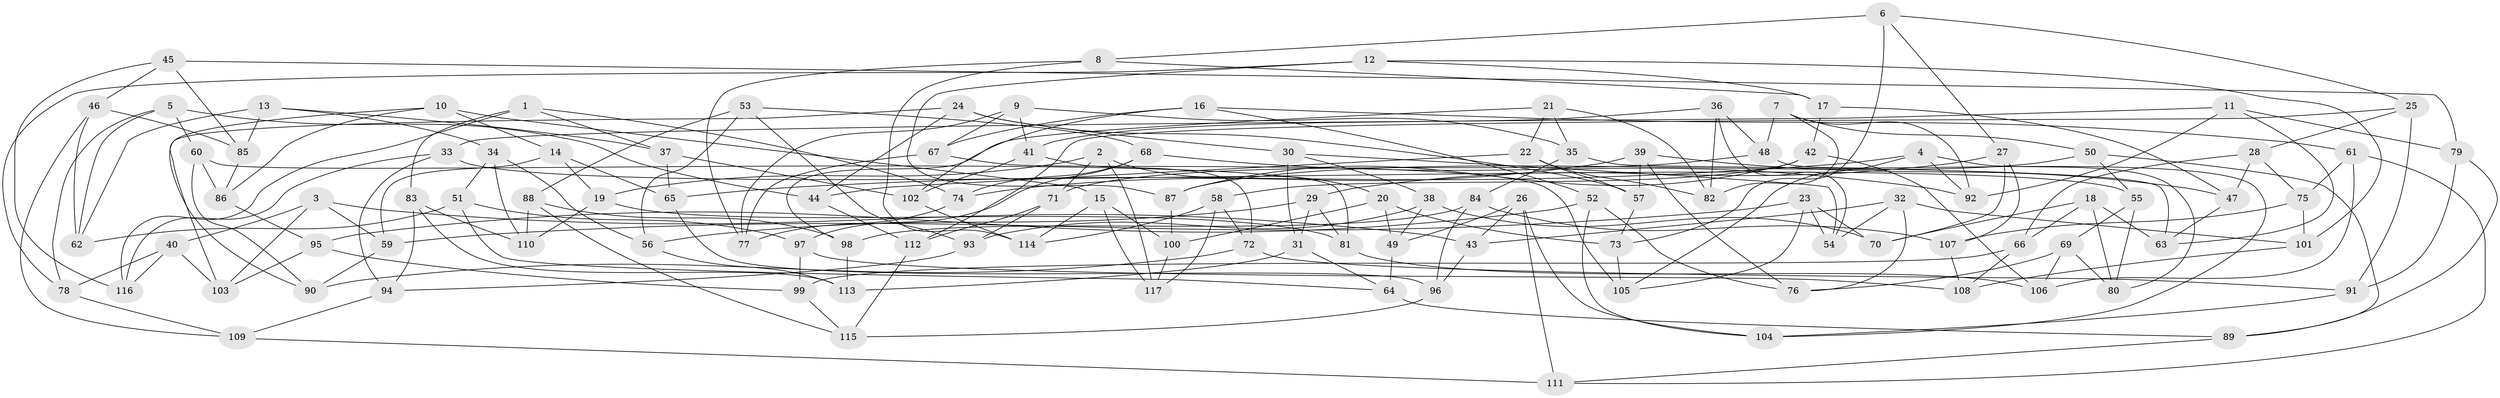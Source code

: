 // Generated by graph-tools (version 1.1) at 2025/16/03/09/25 04:16:27]
// undirected, 117 vertices, 234 edges
graph export_dot {
graph [start="1"]
  node [color=gray90,style=filled];
  1;
  2;
  3;
  4;
  5;
  6;
  7;
  8;
  9;
  10;
  11;
  12;
  13;
  14;
  15;
  16;
  17;
  18;
  19;
  20;
  21;
  22;
  23;
  24;
  25;
  26;
  27;
  28;
  29;
  30;
  31;
  32;
  33;
  34;
  35;
  36;
  37;
  38;
  39;
  40;
  41;
  42;
  43;
  44;
  45;
  46;
  47;
  48;
  49;
  50;
  51;
  52;
  53;
  54;
  55;
  56;
  57;
  58;
  59;
  60;
  61;
  62;
  63;
  64;
  65;
  66;
  67;
  68;
  69;
  70;
  71;
  72;
  73;
  74;
  75;
  76;
  77;
  78;
  79;
  80;
  81;
  82;
  83;
  84;
  85;
  86;
  87;
  88;
  89;
  90;
  91;
  92;
  93;
  94;
  95;
  96;
  97;
  98;
  99;
  100;
  101;
  102;
  103;
  104;
  105;
  106;
  107;
  108;
  109;
  110;
  111;
  112;
  113;
  114;
  115;
  116;
  117;
  1 -- 37;
  1 -- 83;
  1 -- 116;
  1 -- 74;
  2 -- 117;
  2 -- 19;
  2 -- 71;
  2 -- 20;
  3 -- 103;
  3 -- 40;
  3 -- 59;
  3 -- 43;
  4 -- 92;
  4 -- 80;
  4 -- 105;
  4 -- 65;
  5 -- 62;
  5 -- 78;
  5 -- 60;
  5 -- 44;
  6 -- 25;
  6 -- 27;
  6 -- 73;
  6 -- 8;
  7 -- 50;
  7 -- 82;
  7 -- 92;
  7 -- 48;
  8 -- 17;
  8 -- 114;
  8 -- 77;
  9 -- 77;
  9 -- 67;
  9 -- 35;
  9 -- 41;
  10 -- 90;
  10 -- 14;
  10 -- 86;
  10 -- 15;
  11 -- 63;
  11 -- 92;
  11 -- 79;
  11 -- 33;
  12 -- 87;
  12 -- 17;
  12 -- 78;
  12 -- 101;
  13 -- 62;
  13 -- 37;
  13 -- 34;
  13 -- 85;
  14 -- 65;
  14 -- 59;
  14 -- 19;
  15 -- 100;
  15 -- 117;
  15 -- 114;
  16 -- 102;
  16 -- 61;
  16 -- 52;
  16 -- 67;
  17 -- 42;
  17 -- 47;
  18 -- 66;
  18 -- 80;
  18 -- 70;
  18 -- 63;
  19 -- 81;
  19 -- 110;
  20 -- 100;
  20 -- 73;
  20 -- 49;
  21 -- 22;
  21 -- 35;
  21 -- 98;
  21 -- 82;
  22 -- 82;
  22 -- 44;
  22 -- 57;
  23 -- 105;
  23 -- 59;
  23 -- 70;
  23 -- 54;
  24 -- 44;
  24 -- 30;
  24 -- 57;
  24 -- 103;
  25 -- 28;
  25 -- 91;
  25 -- 112;
  26 -- 111;
  26 -- 49;
  26 -- 43;
  26 -- 104;
  27 -- 70;
  27 -- 29;
  27 -- 107;
  28 -- 66;
  28 -- 75;
  28 -- 47;
  29 -- 31;
  29 -- 56;
  29 -- 81;
  30 -- 31;
  30 -- 38;
  30 -- 54;
  31 -- 64;
  31 -- 113;
  32 -- 101;
  32 -- 54;
  32 -- 43;
  32 -- 76;
  33 -- 116;
  33 -- 94;
  33 -- 55;
  34 -- 56;
  34 -- 51;
  34 -- 110;
  35 -- 84;
  35 -- 63;
  36 -- 41;
  36 -- 48;
  36 -- 54;
  36 -- 82;
  37 -- 102;
  37 -- 65;
  38 -- 49;
  38 -- 70;
  38 -- 93;
  39 -- 57;
  39 -- 47;
  39 -- 74;
  39 -- 76;
  40 -- 103;
  40 -- 78;
  40 -- 116;
  41 -- 72;
  41 -- 102;
  42 -- 106;
  42 -- 58;
  42 -- 87;
  43 -- 96;
  44 -- 112;
  45 -- 79;
  45 -- 46;
  45 -- 85;
  45 -- 116;
  46 -- 85;
  46 -- 62;
  46 -- 109;
  47 -- 63;
  48 -- 71;
  48 -- 104;
  49 -- 64;
  50 -- 89;
  50 -- 87;
  50 -- 55;
  51 -- 97;
  51 -- 64;
  51 -- 62;
  52 -- 95;
  52 -- 104;
  52 -- 76;
  53 -- 88;
  53 -- 68;
  53 -- 56;
  53 -- 93;
  55 -- 69;
  55 -- 80;
  56 -- 113;
  57 -- 73;
  58 -- 114;
  58 -- 72;
  58 -- 117;
  59 -- 90;
  60 -- 86;
  60 -- 90;
  60 -- 81;
  61 -- 111;
  61 -- 106;
  61 -- 75;
  64 -- 89;
  65 -- 96;
  66 -- 108;
  66 -- 99;
  67 -- 77;
  67 -- 105;
  68 -- 74;
  68 -- 92;
  68 -- 97;
  69 -- 76;
  69 -- 80;
  69 -- 106;
  71 -- 93;
  71 -- 112;
  72 -- 91;
  72 -- 90;
  73 -- 105;
  74 -- 77;
  75 -- 101;
  75 -- 107;
  78 -- 109;
  79 -- 89;
  79 -- 91;
  81 -- 106;
  83 -- 94;
  83 -- 113;
  83 -- 110;
  84 -- 98;
  84 -- 96;
  84 -- 107;
  85 -- 86;
  86 -- 95;
  87 -- 100;
  88 -- 110;
  88 -- 115;
  88 -- 98;
  89 -- 111;
  91 -- 104;
  93 -- 94;
  94 -- 109;
  95 -- 103;
  95 -- 99;
  96 -- 115;
  97 -- 108;
  97 -- 99;
  98 -- 113;
  99 -- 115;
  100 -- 117;
  101 -- 108;
  102 -- 114;
  107 -- 108;
  109 -- 111;
  112 -- 115;
}
